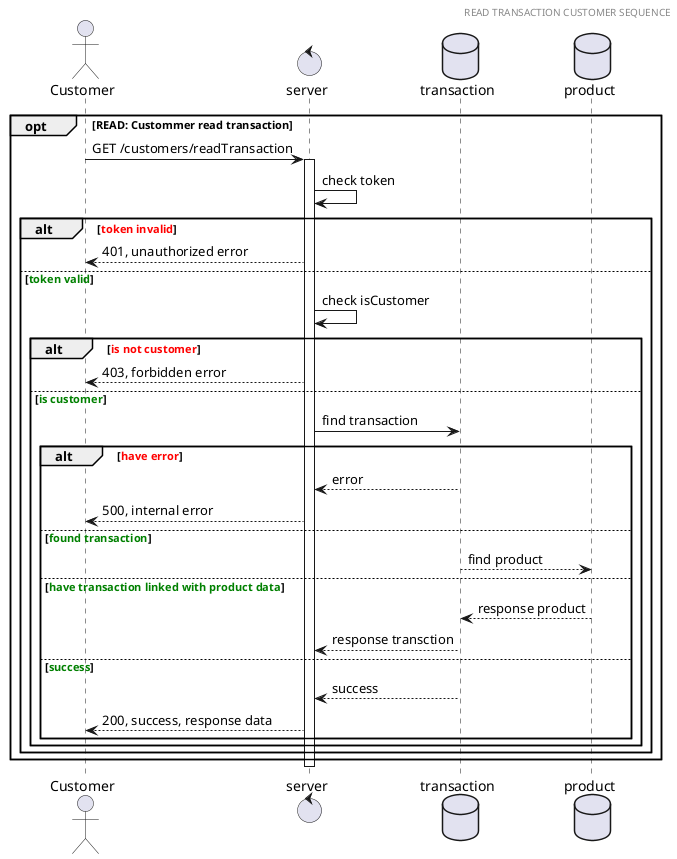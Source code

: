 @startuml read transaction customer sequence

header READ TRANSACTION CUSTOMER SEQUENCE
actor Customer 
control server
database transaction
database product

opt READ: Custommer read transaction
  Customer -> server: GET /customers/readTransaction
  activate server
  server -> server: check token
  alt <font color=red>token invalid</font>
    server --> Customer: 401, unauthorized error
  else <font color=green>token valid</font>
    server -> server: check isCustomer
    alt <font color=red>is not customer</font>
      server --> Customer: 403, forbidden error
    else <font color=green>is customer</font>
      server -> transaction: find transaction
      alt <font color=red>have error</font>
        transaction --> server: error
        server --> Customer: 500, internal error
      else <font color=green>found transaction</font>
        transaction --> product: find product
      else <font color=green>have transaction linked with product data</font>
          product --> transaction: response product
          transaction --> server: response transction
      else <font color=green>success</font>
          transaction --> server: success
          server --> Customer: 200, success, response data
        end
      end
    end
  end
    deactivate server


@enduml